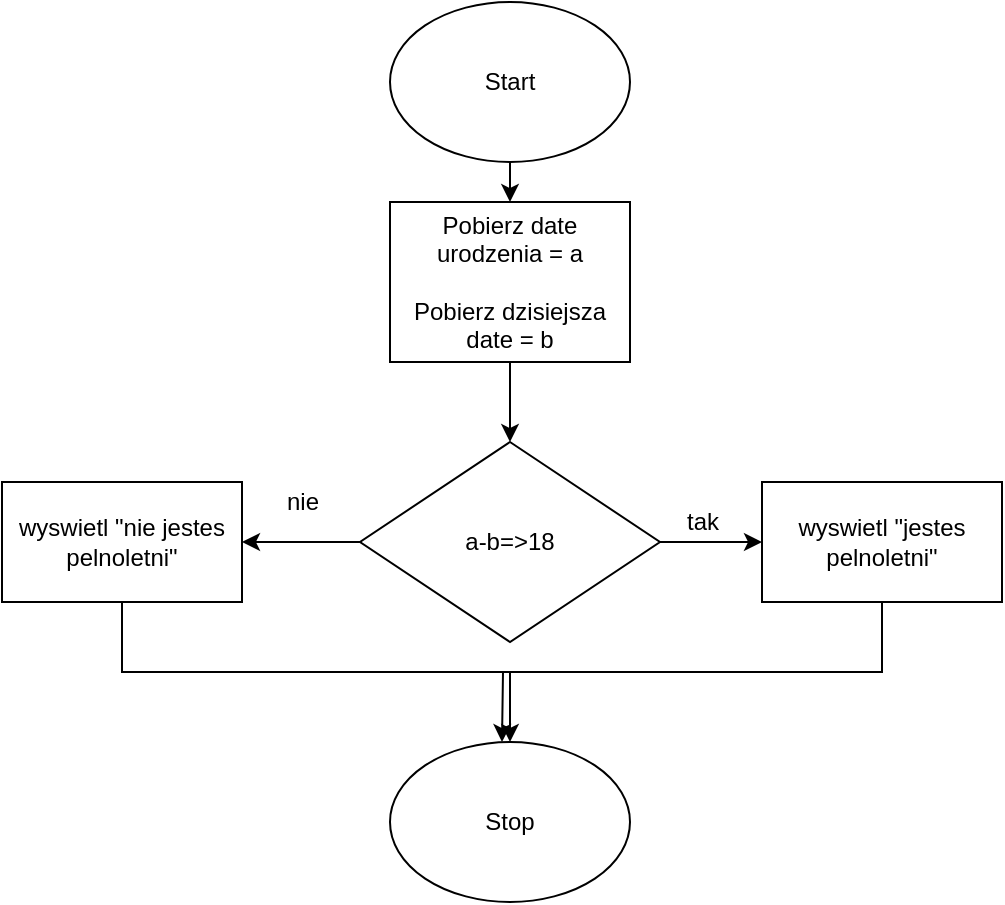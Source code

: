 <mxfile version="21.0.2" type="github">
  <diagram id="C5RBs43oDa-KdzZeNtuy" name="Page-1">
    <mxGraphModel dx="1434" dy="796" grid="1" gridSize="10" guides="1" tooltips="1" connect="1" arrows="1" fold="1" page="1" pageScale="1" pageWidth="827" pageHeight="1169" math="0" shadow="0">
      <root>
        <mxCell id="WIyWlLk6GJQsqaUBKTNV-0" />
        <mxCell id="WIyWlLk6GJQsqaUBKTNV-1" parent="WIyWlLk6GJQsqaUBKTNV-0" />
        <mxCell id="EOdM2n2bDd24ukti4Bdf-2" style="edgeStyle=orthogonalEdgeStyle;rounded=0;orthogonalLoop=1;jettySize=auto;html=1;exitX=0.5;exitY=1;exitDx=0;exitDy=0;entryX=0.5;entryY=0;entryDx=0;entryDy=0;" edge="1" parent="WIyWlLk6GJQsqaUBKTNV-1" source="EOdM2n2bDd24ukti4Bdf-0" target="EOdM2n2bDd24ukti4Bdf-1">
          <mxGeometry relative="1" as="geometry" />
        </mxCell>
        <mxCell id="EOdM2n2bDd24ukti4Bdf-0" value="Start" style="ellipse;whiteSpace=wrap;html=1;" vertex="1" parent="WIyWlLk6GJQsqaUBKTNV-1">
          <mxGeometry x="354" y="70" width="120" height="80" as="geometry" />
        </mxCell>
        <mxCell id="EOdM2n2bDd24ukti4Bdf-4" style="edgeStyle=orthogonalEdgeStyle;rounded=0;orthogonalLoop=1;jettySize=auto;html=1;exitX=0.5;exitY=1;exitDx=0;exitDy=0;entryX=0.5;entryY=0;entryDx=0;entryDy=0;" edge="1" parent="WIyWlLk6GJQsqaUBKTNV-1" source="EOdM2n2bDd24ukti4Bdf-1" target="EOdM2n2bDd24ukti4Bdf-3">
          <mxGeometry relative="1" as="geometry" />
        </mxCell>
        <mxCell id="EOdM2n2bDd24ukti4Bdf-1" value="Pobierz date urodzenia = a&lt;br&gt;&lt;br&gt;Pobierz dzisiejsza date = b" style="rounded=0;whiteSpace=wrap;html=1;" vertex="1" parent="WIyWlLk6GJQsqaUBKTNV-1">
          <mxGeometry x="354" y="170" width="120" height="80" as="geometry" />
        </mxCell>
        <mxCell id="EOdM2n2bDd24ukti4Bdf-5" style="edgeStyle=orthogonalEdgeStyle;rounded=0;orthogonalLoop=1;jettySize=auto;html=1;exitX=0;exitY=0.5;exitDx=0;exitDy=0;" edge="1" parent="WIyWlLk6GJQsqaUBKTNV-1" source="EOdM2n2bDd24ukti4Bdf-3">
          <mxGeometry relative="1" as="geometry">
            <mxPoint x="280" y="340" as="targetPoint" />
          </mxGeometry>
        </mxCell>
        <mxCell id="EOdM2n2bDd24ukti4Bdf-6" style="edgeStyle=orthogonalEdgeStyle;rounded=0;orthogonalLoop=1;jettySize=auto;html=1;exitX=1;exitY=0.5;exitDx=0;exitDy=0;" edge="1" parent="WIyWlLk6GJQsqaUBKTNV-1" source="EOdM2n2bDd24ukti4Bdf-3">
          <mxGeometry relative="1" as="geometry">
            <mxPoint x="540" y="340" as="targetPoint" />
          </mxGeometry>
        </mxCell>
        <mxCell id="EOdM2n2bDd24ukti4Bdf-3" value="a-b=&amp;gt;18" style="rhombus;whiteSpace=wrap;html=1;" vertex="1" parent="WIyWlLk6GJQsqaUBKTNV-1">
          <mxGeometry x="339" y="290" width="150" height="100" as="geometry" />
        </mxCell>
        <mxCell id="EOdM2n2bDd24ukti4Bdf-7" value="tak" style="text;html=1;align=center;verticalAlign=middle;resizable=0;points=[];autosize=1;strokeColor=none;fillColor=none;" vertex="1" parent="WIyWlLk6GJQsqaUBKTNV-1">
          <mxGeometry x="490" y="315" width="40" height="30" as="geometry" />
        </mxCell>
        <mxCell id="EOdM2n2bDd24ukti4Bdf-8" value="nie" style="text;html=1;align=center;verticalAlign=middle;resizable=0;points=[];autosize=1;strokeColor=none;fillColor=none;" vertex="1" parent="WIyWlLk6GJQsqaUBKTNV-1">
          <mxGeometry x="290" y="305" width="40" height="30" as="geometry" />
        </mxCell>
        <mxCell id="EOdM2n2bDd24ukti4Bdf-13" style="edgeStyle=orthogonalEdgeStyle;rounded=0;orthogonalLoop=1;jettySize=auto;html=1;exitX=0.5;exitY=1;exitDx=0;exitDy=0;" edge="1" parent="WIyWlLk6GJQsqaUBKTNV-1" source="EOdM2n2bDd24ukti4Bdf-9">
          <mxGeometry relative="1" as="geometry">
            <mxPoint x="410" y="440" as="targetPoint" />
          </mxGeometry>
        </mxCell>
        <mxCell id="EOdM2n2bDd24ukti4Bdf-9" value="wyswietl &quot;jestes pelnoletni&quot;" style="rounded=0;whiteSpace=wrap;html=1;" vertex="1" parent="WIyWlLk6GJQsqaUBKTNV-1">
          <mxGeometry x="540" y="310" width="120" height="60" as="geometry" />
        </mxCell>
        <mxCell id="EOdM2n2bDd24ukti4Bdf-12" style="edgeStyle=orthogonalEdgeStyle;rounded=0;orthogonalLoop=1;jettySize=auto;html=1;exitX=0.5;exitY=1;exitDx=0;exitDy=0;entryX=0.5;entryY=0;entryDx=0;entryDy=0;" edge="1" parent="WIyWlLk6GJQsqaUBKTNV-1" source="EOdM2n2bDd24ukti4Bdf-10" target="EOdM2n2bDd24ukti4Bdf-11">
          <mxGeometry relative="1" as="geometry" />
        </mxCell>
        <mxCell id="EOdM2n2bDd24ukti4Bdf-10" value="wyswietl &quot;nie jestes pelnoletni&quot;" style="rounded=0;whiteSpace=wrap;html=1;" vertex="1" parent="WIyWlLk6GJQsqaUBKTNV-1">
          <mxGeometry x="160" y="310" width="120" height="60" as="geometry" />
        </mxCell>
        <mxCell id="EOdM2n2bDd24ukti4Bdf-11" value="Stop" style="ellipse;whiteSpace=wrap;html=1;" vertex="1" parent="WIyWlLk6GJQsqaUBKTNV-1">
          <mxGeometry x="354" y="440" width="120" height="80" as="geometry" />
        </mxCell>
      </root>
    </mxGraphModel>
  </diagram>
</mxfile>
